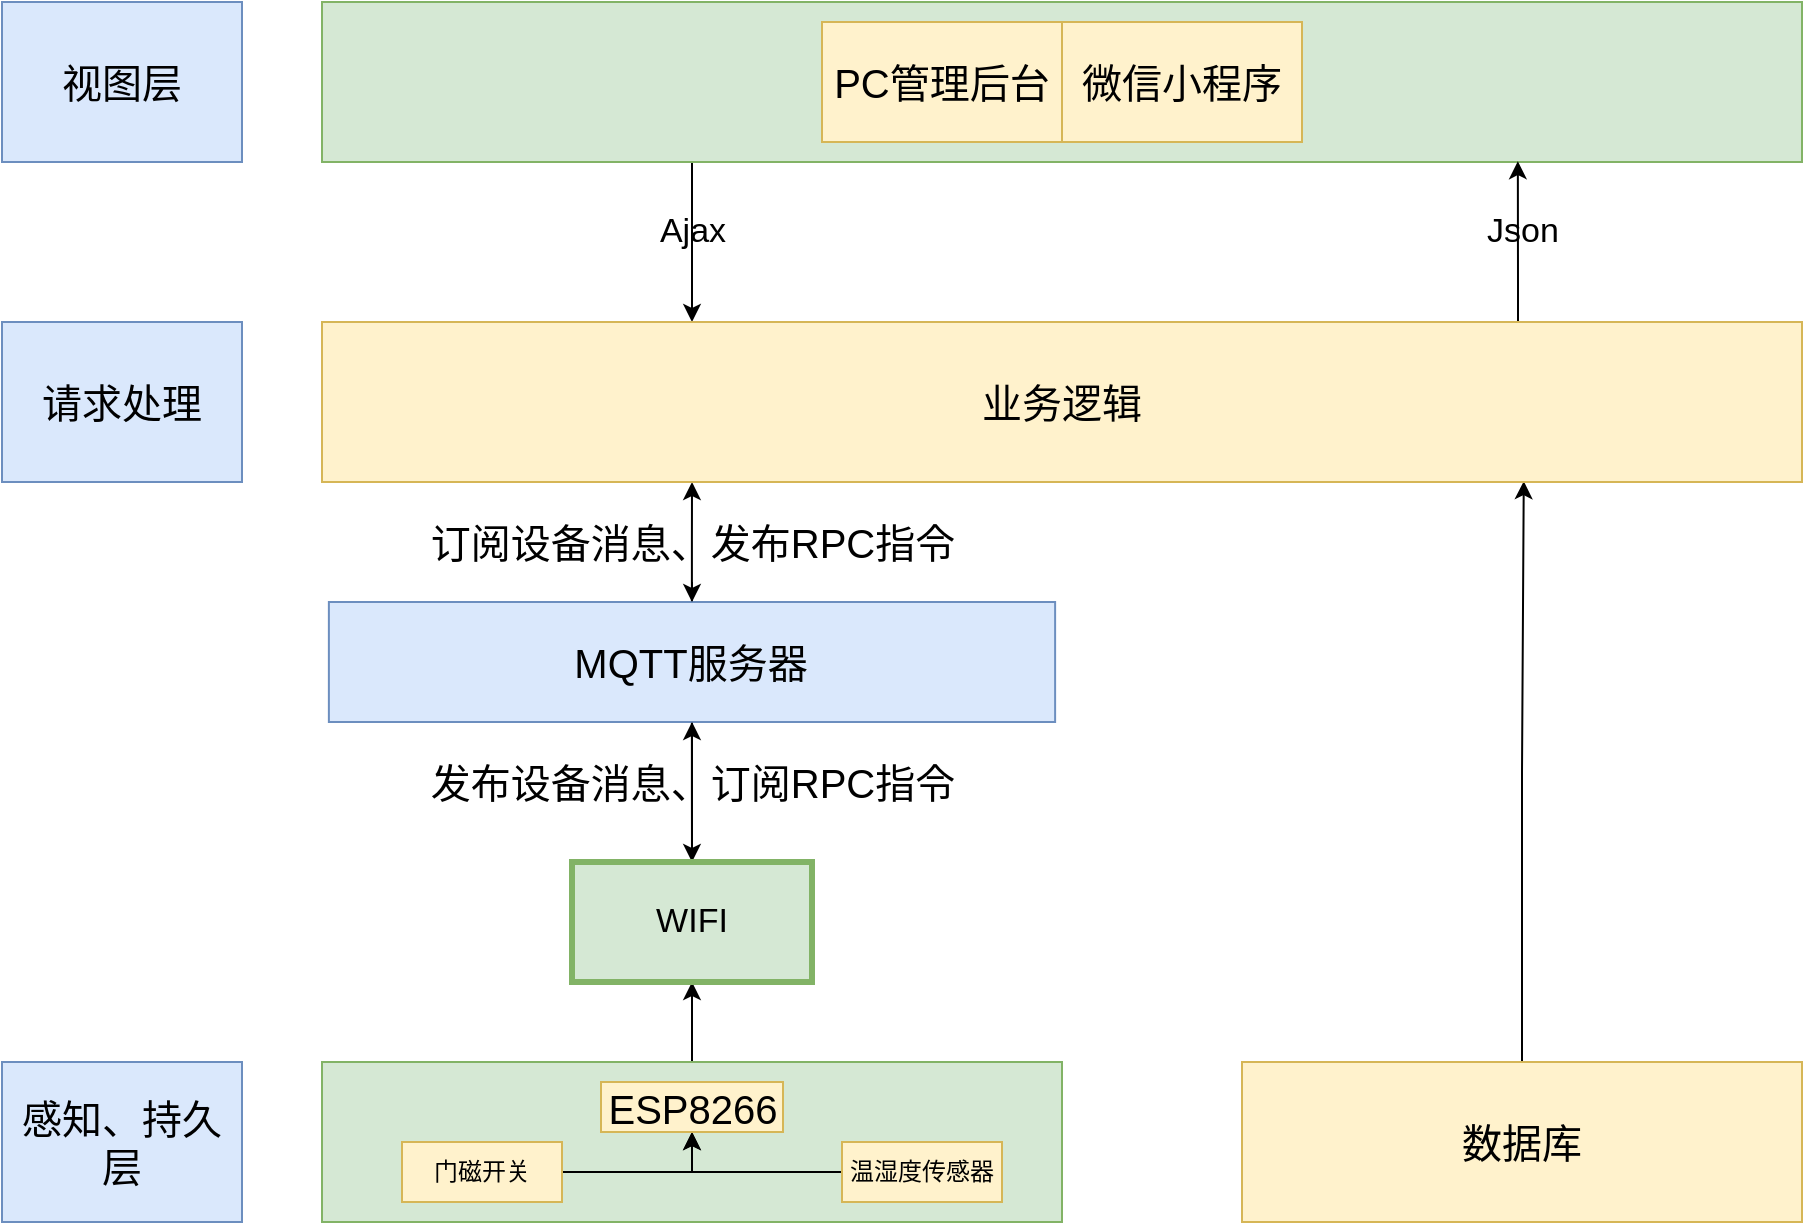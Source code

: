 <mxfile version="20.0.3" type="github">
  <diagram id="prtHgNgQTEPvFCAcTncT" name="Page-1">
    <mxGraphModel dx="2249" dy="768" grid="1" gridSize="10" guides="1" tooltips="1" connect="1" arrows="1" fold="1" page="1" pageScale="1" pageWidth="827" pageHeight="1169" math="0" shadow="0">
      <root>
        <mxCell id="0" />
        <mxCell id="1" parent="0" />
        <mxCell id="w2w3sIplgnXNOV_ipS41-37" style="edgeStyle=orthogonalEdgeStyle;rounded=0;orthogonalLoop=1;jettySize=auto;html=1;entryX=0.5;entryY=1;entryDx=0;entryDy=0;fontSize=17;" edge="1" parent="1" source="vlvtFR8sY9yh3G_zJ9_f-2" target="w2w3sIplgnXNOV_ipS41-33">
          <mxGeometry relative="1" as="geometry" />
        </mxCell>
        <mxCell id="vlvtFR8sY9yh3G_zJ9_f-2" value="" style="rounded=0;whiteSpace=wrap;html=1;fillColor=#d5e8d4;strokeColor=#82b366;" parent="1" vertex="1">
          <mxGeometry x="130" y="590" width="370" height="80" as="geometry" />
        </mxCell>
        <mxCell id="w2w3sIplgnXNOV_ipS41-39" style="edgeStyle=orthogonalEdgeStyle;rounded=0;orthogonalLoop=1;jettySize=auto;html=1;entryX=0.5;entryY=1;entryDx=0;entryDy=0;fontSize=17;" edge="1" parent="1" source="vlvtFR8sY9yh3G_zJ9_f-3" target="w2w3sIplgnXNOV_ipS41-29">
          <mxGeometry relative="1" as="geometry" />
        </mxCell>
        <mxCell id="vlvtFR8sY9yh3G_zJ9_f-3" value="门磁开关" style="rounded=0;whiteSpace=wrap;html=1;fillColor=#fff2cc;strokeColor=#d6b656;" parent="1" vertex="1">
          <mxGeometry x="170" y="630" width="80" height="30" as="geometry" />
        </mxCell>
        <mxCell id="w2w3sIplgnXNOV_ipS41-40" style="edgeStyle=orthogonalEdgeStyle;rounded=0;orthogonalLoop=1;jettySize=auto;html=1;entryX=0.5;entryY=1;entryDx=0;entryDy=0;fontSize=17;" edge="1" parent="1" source="vlvtFR8sY9yh3G_zJ9_f-4" target="w2w3sIplgnXNOV_ipS41-29">
          <mxGeometry relative="1" as="geometry" />
        </mxCell>
        <mxCell id="vlvtFR8sY9yh3G_zJ9_f-4" value="温湿度传感器" style="rounded=0;whiteSpace=wrap;html=1;fillColor=#fff2cc;strokeColor=#d6b656;" parent="1" vertex="1">
          <mxGeometry x="390" y="630" width="80" height="30" as="geometry" />
        </mxCell>
        <mxCell id="w2w3sIplgnXNOV_ipS41-5" style="edgeStyle=orthogonalEdgeStyle;rounded=0;orthogonalLoop=1;jettySize=auto;html=1;entryX=0.25;entryY=1;entryDx=0;entryDy=0;" edge="1" parent="1" source="vlvtFR8sY9yh3G_zJ9_f-11" target="vlvtFR8sY9yh3G_zJ9_f-44">
          <mxGeometry relative="1" as="geometry" />
        </mxCell>
        <mxCell id="w2w3sIplgnXNOV_ipS41-36" style="edgeStyle=orthogonalEdgeStyle;rounded=0;orthogonalLoop=1;jettySize=auto;html=1;entryX=0.5;entryY=0;entryDx=0;entryDy=0;fontSize=17;" edge="1" parent="1" source="vlvtFR8sY9yh3G_zJ9_f-11" target="w2w3sIplgnXNOV_ipS41-33">
          <mxGeometry relative="1" as="geometry" />
        </mxCell>
        <mxCell id="vlvtFR8sY9yh3G_zJ9_f-11" value="MQTT服务器" style="rounded=0;whiteSpace=wrap;html=1;fontSize=20;fillColor=#dae8fc;strokeColor=#6c8ebf;" parent="1" vertex="1">
          <mxGeometry x="133.44" y="360" width="363.12" height="60" as="geometry" />
        </mxCell>
        <mxCell id="w2w3sIplgnXNOV_ipS41-26" style="edgeStyle=orthogonalEdgeStyle;rounded=0;orthogonalLoop=1;jettySize=auto;html=1;entryX=0.25;entryY=0;entryDx=0;entryDy=0;fontSize=14;" edge="1" parent="1" source="vlvtFR8sY9yh3G_zJ9_f-15" target="vlvtFR8sY9yh3G_zJ9_f-44">
          <mxGeometry relative="1" as="geometry">
            <Array as="points">
              <mxPoint x="315" y="180" />
              <mxPoint x="315" y="180" />
            </Array>
          </mxGeometry>
        </mxCell>
        <mxCell id="vlvtFR8sY9yh3G_zJ9_f-15" value="" style="rounded=0;whiteSpace=wrap;html=1;fontSize=20;fillColor=#d5e8d4;strokeColor=#82b366;" parent="1" vertex="1">
          <mxGeometry x="130" y="60" width="740" height="80" as="geometry" />
        </mxCell>
        <mxCell id="vlvtFR8sY9yh3G_zJ9_f-13" value="PC管理后台" style="rounded=0;whiteSpace=wrap;html=1;fontSize=20;fillColor=#fff2cc;strokeColor=#d6b656;" parent="1" vertex="1">
          <mxGeometry x="380" y="70" width="120" height="60" as="geometry" />
        </mxCell>
        <mxCell id="vlvtFR8sY9yh3G_zJ9_f-14" value="微信小程序" style="rounded=0;whiteSpace=wrap;html=1;fontSize=20;fillColor=#fff2cc;strokeColor=#d6b656;" parent="1" vertex="1">
          <mxGeometry x="500" y="70" width="120" height="60" as="geometry" />
        </mxCell>
        <mxCell id="vlvtFR8sY9yh3G_zJ9_f-34" value="发布设备消息、订阅RPC指令" style="text;html=1;align=center;verticalAlign=middle;resizable=0;points=[];autosize=1;strokeColor=none;fillColor=none;fontSize=20;" parent="1" vertex="1">
          <mxGeometry x="170" y="430" width="290" height="40" as="geometry" />
        </mxCell>
        <mxCell id="w2w3sIplgnXNOV_ipS41-24" style="edgeStyle=orthogonalEdgeStyle;rounded=0;orthogonalLoop=1;jettySize=auto;html=1;entryX=0.812;entryY=0.995;entryDx=0;entryDy=0;entryPerimeter=0;fontSize=14;" edge="1" parent="1" source="vlvtFR8sY9yh3G_zJ9_f-36" target="vlvtFR8sY9yh3G_zJ9_f-44">
          <mxGeometry relative="1" as="geometry" />
        </mxCell>
        <mxCell id="vlvtFR8sY9yh3G_zJ9_f-36" value="数据库" style="rounded=0;whiteSpace=wrap;html=1;fontSize=20;fillColor=#fff2cc;strokeColor=#d6b656;" parent="1" vertex="1">
          <mxGeometry x="590" y="590" width="280" height="80" as="geometry" />
        </mxCell>
        <mxCell id="vlvtFR8sY9yh3G_zJ9_f-38" value="视图层" style="rounded=0;whiteSpace=wrap;html=1;fontSize=20;fillColor=#dae8fc;strokeColor=#6c8ebf;" parent="1" vertex="1">
          <mxGeometry x="-30" y="60" width="120" height="80" as="geometry" />
        </mxCell>
        <mxCell id="vlvtFR8sY9yh3G_zJ9_f-43" value="请求处理" style="rounded=0;whiteSpace=wrap;html=1;fontSize=20;fillColor=#dae8fc;strokeColor=#6c8ebf;" parent="1" vertex="1">
          <mxGeometry x="-30" y="220" width="120" height="80" as="geometry" />
        </mxCell>
        <mxCell id="w2w3sIplgnXNOV_ipS41-4" style="edgeStyle=orthogonalEdgeStyle;rounded=0;orthogonalLoop=1;jettySize=auto;html=1;startArrow=none;" edge="1" parent="1" source="vlvtFR8sY9yh3G_zJ9_f-24" target="vlvtFR8sY9yh3G_zJ9_f-11">
          <mxGeometry relative="1" as="geometry">
            <Array as="points">
              <mxPoint x="315" y="310" />
            </Array>
          </mxGeometry>
        </mxCell>
        <mxCell id="w2w3sIplgnXNOV_ipS41-25" style="edgeStyle=orthogonalEdgeStyle;rounded=0;orthogonalLoop=1;jettySize=auto;html=1;entryX=0.808;entryY=0.995;entryDx=0;entryDy=0;entryPerimeter=0;fontSize=14;" edge="1" parent="1" source="vlvtFR8sY9yh3G_zJ9_f-44" target="vlvtFR8sY9yh3G_zJ9_f-15">
          <mxGeometry relative="1" as="geometry">
            <Array as="points">
              <mxPoint x="728" y="200" />
              <mxPoint x="728" y="200" />
            </Array>
          </mxGeometry>
        </mxCell>
        <mxCell id="vlvtFR8sY9yh3G_zJ9_f-44" value="业务逻辑" style="rounded=0;whiteSpace=wrap;html=1;fontSize=20;fillColor=#fff2cc;strokeColor=#d6b656;" parent="1" vertex="1">
          <mxGeometry x="130" y="220" width="740" height="80" as="geometry" />
        </mxCell>
        <mxCell id="vlvtFR8sY9yh3G_zJ9_f-24" value="订阅设备消息、发布RPC指令" style="text;html=1;align=center;verticalAlign=middle;resizable=0;points=[];autosize=1;strokeColor=none;fillColor=none;fontSize=20;" parent="1" vertex="1">
          <mxGeometry x="170" y="310" width="290" height="40" as="geometry" />
        </mxCell>
        <mxCell id="w2w3sIplgnXNOV_ipS41-15" value="感知、持久层" style="rounded=0;whiteSpace=wrap;html=1;fontSize=20;fillColor=#dae8fc;strokeColor=#6c8ebf;" vertex="1" parent="1">
          <mxGeometry x="-30" y="590" width="120" height="80" as="geometry" />
        </mxCell>
        <mxCell id="w2w3sIplgnXNOV_ipS41-27" value="&lt;font style=&quot;font-size: 17px;&quot;&gt;Ajax&lt;/font&gt;" style="text;html=1;align=center;verticalAlign=middle;resizable=0;points=[];autosize=1;strokeColor=none;fillColor=none;fontSize=14;" vertex="1" parent="1">
          <mxGeometry x="285" y="160" width="60" height="30" as="geometry" />
        </mxCell>
        <mxCell id="w2w3sIplgnXNOV_ipS41-28" value="Json" style="text;html=1;align=center;verticalAlign=middle;resizable=0;points=[];autosize=1;strokeColor=none;fillColor=none;fontSize=17;" vertex="1" parent="1">
          <mxGeometry x="700" y="160" width="60" height="30" as="geometry" />
        </mxCell>
        <mxCell id="w2w3sIplgnXNOV_ipS41-29" value="&lt;h3&gt;&lt;span style=&quot;font-weight: normal;&quot;&gt;&lt;font style=&quot;font-size: 20px;&quot;&gt;ESP8266&lt;/font&gt;&lt;/span&gt;&lt;/h3&gt;" style="rounded=0;whiteSpace=wrap;html=1;fillColor=#fff2cc;strokeColor=#d6b656;" vertex="1" parent="1">
          <mxGeometry x="269.5" y="600" width="91" height="25" as="geometry" />
        </mxCell>
        <mxCell id="w2w3sIplgnXNOV_ipS41-35" style="edgeStyle=orthogonalEdgeStyle;rounded=0;orthogonalLoop=1;jettySize=auto;html=1;entryX=0.5;entryY=1;entryDx=0;entryDy=0;fontSize=17;" edge="1" parent="1" source="w2w3sIplgnXNOV_ipS41-33" target="vlvtFR8sY9yh3G_zJ9_f-11">
          <mxGeometry relative="1" as="geometry" />
        </mxCell>
        <mxCell id="w2w3sIplgnXNOV_ipS41-33" value="WIFI" style="rounded=0;whiteSpace=wrap;html=1;fontSize=17;strokeWidth=3;fillColor=#d5e8d4;strokeColor=#82b366;" vertex="1" parent="1">
          <mxGeometry x="255" y="490" width="120" height="60" as="geometry" />
        </mxCell>
      </root>
    </mxGraphModel>
  </diagram>
</mxfile>
